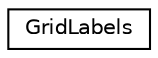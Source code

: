 digraph "Graphical Class Hierarchy"
{
 // LATEX_PDF_SIZE
  edge [fontname="Helvetica",fontsize="10",labelfontname="Helvetica",labelfontsize="10"];
  node [fontname="Helvetica",fontsize="10",shape=record];
  rankdir="LR";
  Node0 [label="GridLabels",height=0.2,width=0.4,color="black", fillcolor="white", style="filled",URL="$classGridLabels.html",tooltip=" "];
}
